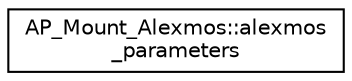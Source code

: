 digraph "Graphical Class Hierarchy"
{
 // INTERACTIVE_SVG=YES
  edge [fontname="Helvetica",fontsize="10",labelfontname="Helvetica",labelfontsize="10"];
  node [fontname="Helvetica",fontsize="10",shape=record];
  rankdir="LR";
  Node1 [label="AP_Mount_Alexmos::alexmos\l_parameters",height=0.2,width=0.4,color="black", fillcolor="white", style="filled",URL="$unionAP__Mount__Alexmos_1_1alexmos__parameters.html"];
}
